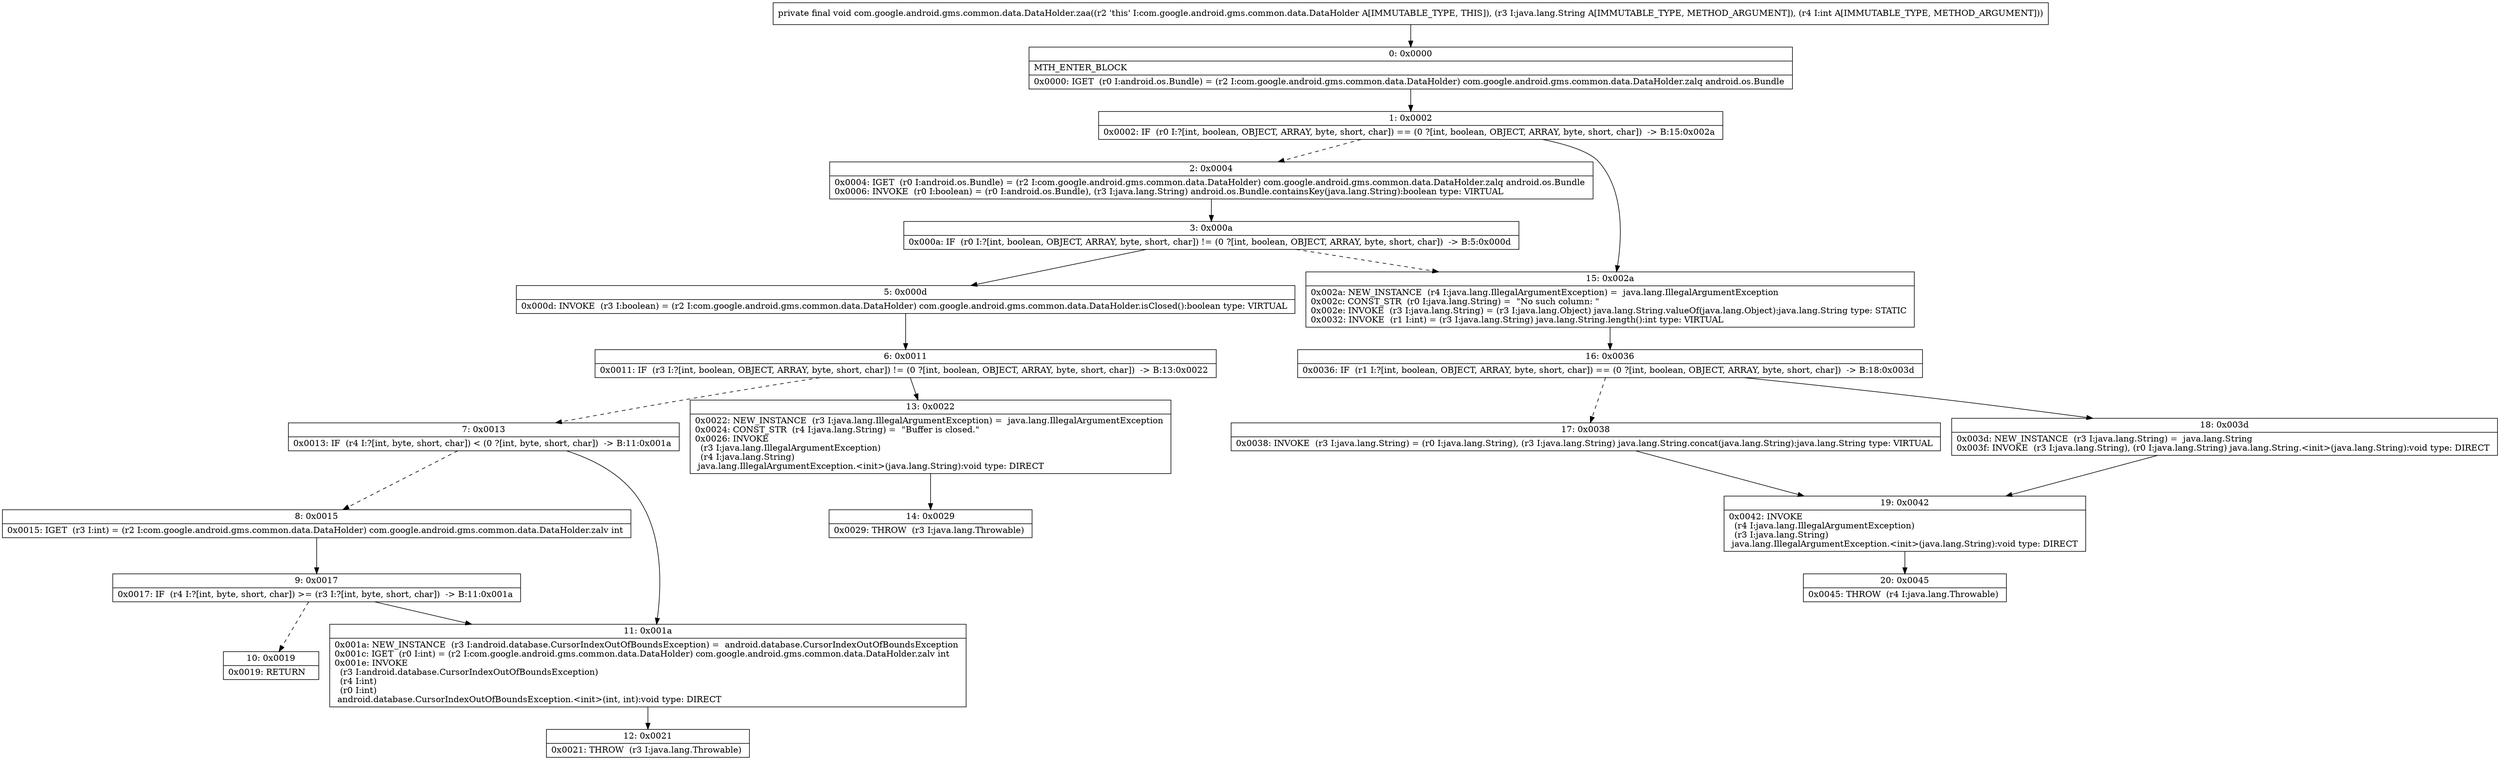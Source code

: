 digraph "CFG forcom.google.android.gms.common.data.DataHolder.zaa(Ljava\/lang\/String;I)V" {
Node_0 [shape=record,label="{0\:\ 0x0000|MTH_ENTER_BLOCK\l|0x0000: IGET  (r0 I:android.os.Bundle) = (r2 I:com.google.android.gms.common.data.DataHolder) com.google.android.gms.common.data.DataHolder.zalq android.os.Bundle \l}"];
Node_1 [shape=record,label="{1\:\ 0x0002|0x0002: IF  (r0 I:?[int, boolean, OBJECT, ARRAY, byte, short, char]) == (0 ?[int, boolean, OBJECT, ARRAY, byte, short, char])  \-\> B:15:0x002a \l}"];
Node_2 [shape=record,label="{2\:\ 0x0004|0x0004: IGET  (r0 I:android.os.Bundle) = (r2 I:com.google.android.gms.common.data.DataHolder) com.google.android.gms.common.data.DataHolder.zalq android.os.Bundle \l0x0006: INVOKE  (r0 I:boolean) = (r0 I:android.os.Bundle), (r3 I:java.lang.String) android.os.Bundle.containsKey(java.lang.String):boolean type: VIRTUAL \l}"];
Node_3 [shape=record,label="{3\:\ 0x000a|0x000a: IF  (r0 I:?[int, boolean, OBJECT, ARRAY, byte, short, char]) != (0 ?[int, boolean, OBJECT, ARRAY, byte, short, char])  \-\> B:5:0x000d \l}"];
Node_5 [shape=record,label="{5\:\ 0x000d|0x000d: INVOKE  (r3 I:boolean) = (r2 I:com.google.android.gms.common.data.DataHolder) com.google.android.gms.common.data.DataHolder.isClosed():boolean type: VIRTUAL \l}"];
Node_6 [shape=record,label="{6\:\ 0x0011|0x0011: IF  (r3 I:?[int, boolean, OBJECT, ARRAY, byte, short, char]) != (0 ?[int, boolean, OBJECT, ARRAY, byte, short, char])  \-\> B:13:0x0022 \l}"];
Node_7 [shape=record,label="{7\:\ 0x0013|0x0013: IF  (r4 I:?[int, byte, short, char]) \< (0 ?[int, byte, short, char])  \-\> B:11:0x001a \l}"];
Node_8 [shape=record,label="{8\:\ 0x0015|0x0015: IGET  (r3 I:int) = (r2 I:com.google.android.gms.common.data.DataHolder) com.google.android.gms.common.data.DataHolder.zalv int \l}"];
Node_9 [shape=record,label="{9\:\ 0x0017|0x0017: IF  (r4 I:?[int, byte, short, char]) \>= (r3 I:?[int, byte, short, char])  \-\> B:11:0x001a \l}"];
Node_10 [shape=record,label="{10\:\ 0x0019|0x0019: RETURN   \l}"];
Node_11 [shape=record,label="{11\:\ 0x001a|0x001a: NEW_INSTANCE  (r3 I:android.database.CursorIndexOutOfBoundsException) =  android.database.CursorIndexOutOfBoundsException \l0x001c: IGET  (r0 I:int) = (r2 I:com.google.android.gms.common.data.DataHolder) com.google.android.gms.common.data.DataHolder.zalv int \l0x001e: INVOKE  \l  (r3 I:android.database.CursorIndexOutOfBoundsException)\l  (r4 I:int)\l  (r0 I:int)\l android.database.CursorIndexOutOfBoundsException.\<init\>(int, int):void type: DIRECT \l}"];
Node_12 [shape=record,label="{12\:\ 0x0021|0x0021: THROW  (r3 I:java.lang.Throwable) \l}"];
Node_13 [shape=record,label="{13\:\ 0x0022|0x0022: NEW_INSTANCE  (r3 I:java.lang.IllegalArgumentException) =  java.lang.IllegalArgumentException \l0x0024: CONST_STR  (r4 I:java.lang.String) =  \"Buffer is closed.\" \l0x0026: INVOKE  \l  (r3 I:java.lang.IllegalArgumentException)\l  (r4 I:java.lang.String)\l java.lang.IllegalArgumentException.\<init\>(java.lang.String):void type: DIRECT \l}"];
Node_14 [shape=record,label="{14\:\ 0x0029|0x0029: THROW  (r3 I:java.lang.Throwable) \l}"];
Node_15 [shape=record,label="{15\:\ 0x002a|0x002a: NEW_INSTANCE  (r4 I:java.lang.IllegalArgumentException) =  java.lang.IllegalArgumentException \l0x002c: CONST_STR  (r0 I:java.lang.String) =  \"No such column: \" \l0x002e: INVOKE  (r3 I:java.lang.String) = (r3 I:java.lang.Object) java.lang.String.valueOf(java.lang.Object):java.lang.String type: STATIC \l0x0032: INVOKE  (r1 I:int) = (r3 I:java.lang.String) java.lang.String.length():int type: VIRTUAL \l}"];
Node_16 [shape=record,label="{16\:\ 0x0036|0x0036: IF  (r1 I:?[int, boolean, OBJECT, ARRAY, byte, short, char]) == (0 ?[int, boolean, OBJECT, ARRAY, byte, short, char])  \-\> B:18:0x003d \l}"];
Node_17 [shape=record,label="{17\:\ 0x0038|0x0038: INVOKE  (r3 I:java.lang.String) = (r0 I:java.lang.String), (r3 I:java.lang.String) java.lang.String.concat(java.lang.String):java.lang.String type: VIRTUAL \l}"];
Node_18 [shape=record,label="{18\:\ 0x003d|0x003d: NEW_INSTANCE  (r3 I:java.lang.String) =  java.lang.String \l0x003f: INVOKE  (r3 I:java.lang.String), (r0 I:java.lang.String) java.lang.String.\<init\>(java.lang.String):void type: DIRECT \l}"];
Node_19 [shape=record,label="{19\:\ 0x0042|0x0042: INVOKE  \l  (r4 I:java.lang.IllegalArgumentException)\l  (r3 I:java.lang.String)\l java.lang.IllegalArgumentException.\<init\>(java.lang.String):void type: DIRECT \l}"];
Node_20 [shape=record,label="{20\:\ 0x0045|0x0045: THROW  (r4 I:java.lang.Throwable) \l}"];
MethodNode[shape=record,label="{private final void com.google.android.gms.common.data.DataHolder.zaa((r2 'this' I:com.google.android.gms.common.data.DataHolder A[IMMUTABLE_TYPE, THIS]), (r3 I:java.lang.String A[IMMUTABLE_TYPE, METHOD_ARGUMENT]), (r4 I:int A[IMMUTABLE_TYPE, METHOD_ARGUMENT])) }"];
MethodNode -> Node_0;
Node_0 -> Node_1;
Node_1 -> Node_2[style=dashed];
Node_1 -> Node_15;
Node_2 -> Node_3;
Node_3 -> Node_5;
Node_3 -> Node_15[style=dashed];
Node_5 -> Node_6;
Node_6 -> Node_7[style=dashed];
Node_6 -> Node_13;
Node_7 -> Node_8[style=dashed];
Node_7 -> Node_11;
Node_8 -> Node_9;
Node_9 -> Node_10[style=dashed];
Node_9 -> Node_11;
Node_11 -> Node_12;
Node_13 -> Node_14;
Node_15 -> Node_16;
Node_16 -> Node_17[style=dashed];
Node_16 -> Node_18;
Node_17 -> Node_19;
Node_18 -> Node_19;
Node_19 -> Node_20;
}


